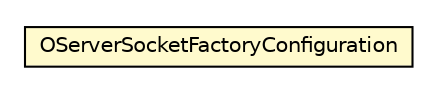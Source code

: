 #!/usr/local/bin/dot
#
# Class diagram 
# Generated by UMLGraph version R5_6-24-gf6e263 (http://www.umlgraph.org/)
#

digraph G {
	edge [fontname="Helvetica",fontsize=10,labelfontname="Helvetica",labelfontsize=10];
	node [fontname="Helvetica",fontsize=10,shape=plaintext];
	nodesep=0.25;
	ranksep=0.5;
	// com.orientechnologies.orient.server.config.OServerSocketFactoryConfiguration
	c6705147 [label=<<table title="com.orientechnologies.orient.server.config.OServerSocketFactoryConfiguration" border="0" cellborder="1" cellspacing="0" cellpadding="2" port="p" bgcolor="lemonChiffon" href="./OServerSocketFactoryConfiguration.html">
		<tr><td><table border="0" cellspacing="0" cellpadding="1">
<tr><td align="center" balign="center"> OServerSocketFactoryConfiguration </td></tr>
		</table></td></tr>
		</table>>, URL="./OServerSocketFactoryConfiguration.html", fontname="Helvetica", fontcolor="black", fontsize=10.0];
}

